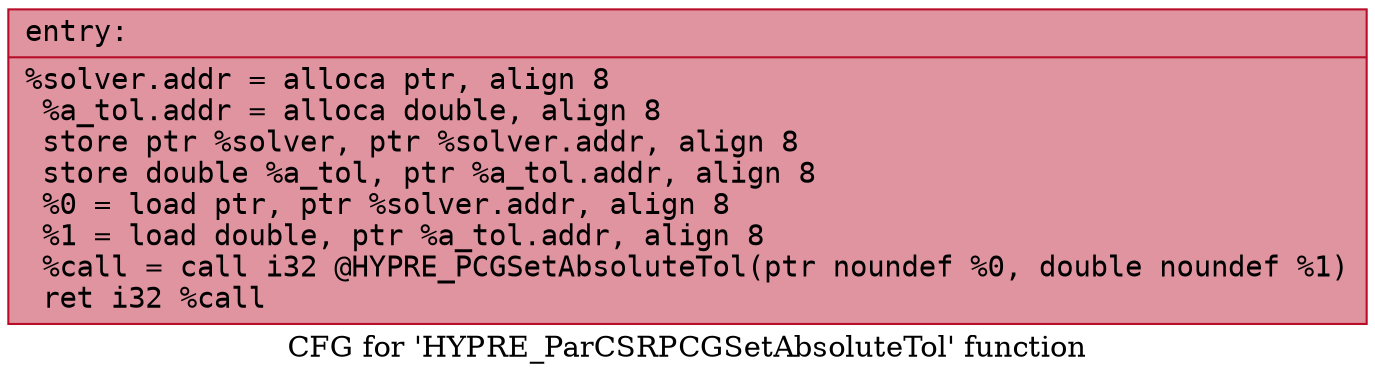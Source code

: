 digraph "CFG for 'HYPRE_ParCSRPCGSetAbsoluteTol' function" {
	label="CFG for 'HYPRE_ParCSRPCGSetAbsoluteTol' function";

	Node0x55f91b6358d0 [shape=record,color="#b70d28ff", style=filled, fillcolor="#b70d2870" fontname="Courier",label="{entry:\l|  %solver.addr = alloca ptr, align 8\l  %a_tol.addr = alloca double, align 8\l  store ptr %solver, ptr %solver.addr, align 8\l  store double %a_tol, ptr %a_tol.addr, align 8\l  %0 = load ptr, ptr %solver.addr, align 8\l  %1 = load double, ptr %a_tol.addr, align 8\l  %call = call i32 @HYPRE_PCGSetAbsoluteTol(ptr noundef %0, double noundef %1)\l  ret i32 %call\l}"];
}
